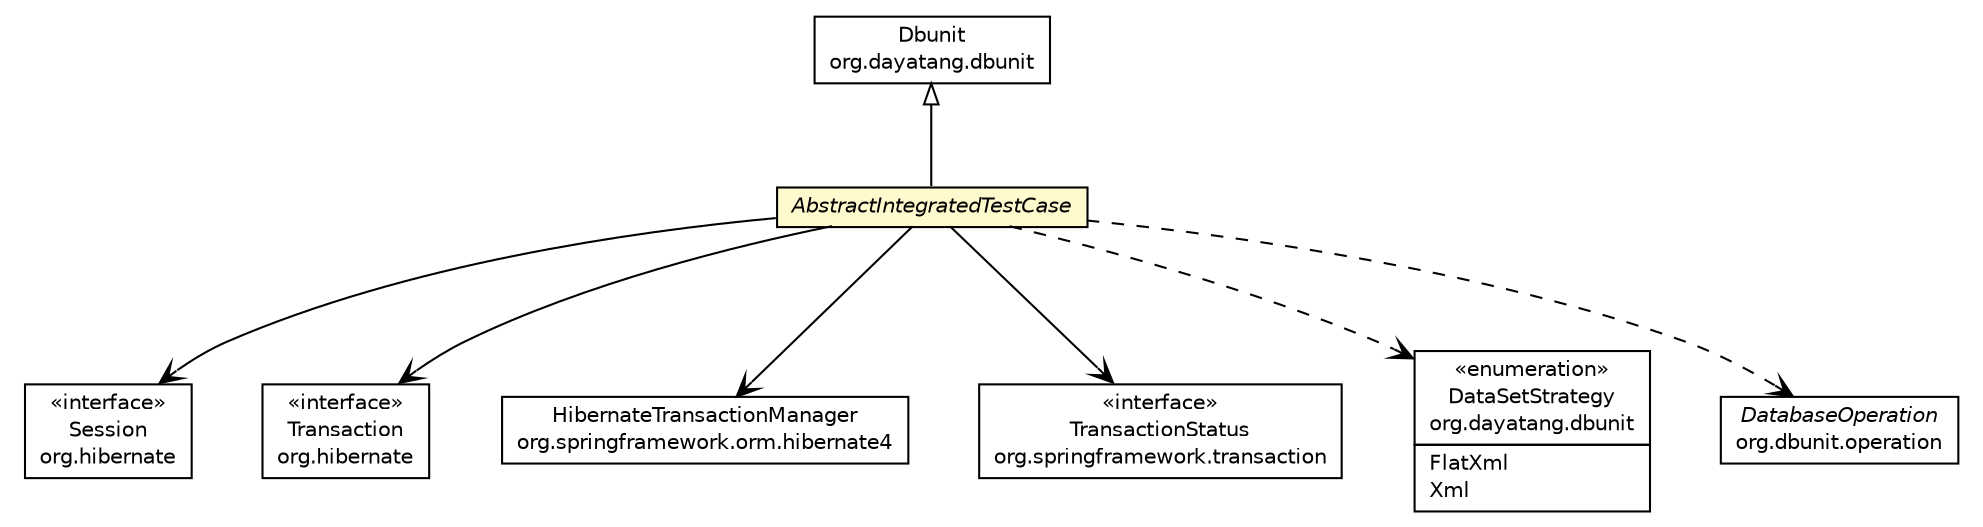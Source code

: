 #!/usr/local/bin/dot
#
# Class diagram 
# Generated by UMLGraph version R5_6_6-8-g8d7759 (http://www.umlgraph.org/)
#

digraph G {
	edge [fontname="Helvetica",fontsize=10,labelfontname="Helvetica",labelfontsize=10];
	node [fontname="Helvetica",fontsize=10,shape=plaintext];
	nodesep=0.25;
	ranksep=0.5;
	// org.dayatang.springtest.AbstractIntegratedTestCase
	c19 [label=<<table title="org.dayatang.springtest.AbstractIntegratedTestCase" border="0" cellborder="1" cellspacing="0" cellpadding="2" port="p" bgcolor="lemonChiffon" href="./AbstractIntegratedTestCase.html">
		<tr><td><table border="0" cellspacing="0" cellpadding="1">
<tr><td align="center" balign="center"><font face="Helvetica-Oblique"> AbstractIntegratedTestCase </font></td></tr>
		</table></td></tr>
		</table>>, URL="./AbstractIntegratedTestCase.html", fontname="Helvetica", fontcolor="black", fontsize=10.0];
	//org.dayatang.springtest.AbstractIntegratedTestCase extends org.dayatang.dbunit.Dbunit
	c22:p -> c19:p [dir=back,arrowtail=empty];
	// org.dayatang.springtest.AbstractIntegratedTestCase NAVASSOC org.hibernate.Session
	c19:p -> c30:p [taillabel="", label=" "headlabel="", fontname="Helvetica", fontcolor="black", fontsize=10.0, color="black", arrowhead=open];
	// org.dayatang.springtest.AbstractIntegratedTestCase NAVASSOC org.hibernate.Transaction
	c19:p -> c33:p [taillabel="", label=" "headlabel="", fontname="Helvetica", fontcolor="black", fontsize=10.0, color="black", arrowhead=open];
	// org.dayatang.springtest.AbstractIntegratedTestCase NAVASSOC org.springframework.orm.hibernate4.HibernateTransactionManager
	c19:p -> c46:p [taillabel="", label=" "headlabel="", fontname="Helvetica", fontcolor="black", fontsize=10.0, color="black", arrowhead=open];
	// org.dayatang.springtest.AbstractIntegratedTestCase NAVASSOC org.springframework.transaction.TransactionStatus
	c19:p -> c49:p [taillabel="", label=" "headlabel="", fontname="Helvetica", fontcolor="black", fontsize=10.0, color="black", arrowhead=open];
	// org.dayatang.springtest.AbstractIntegratedTestCase DEPEND org.dayatang.dbunit.DataSetStrategy
	c19:p -> c50:p [taillabel="", label=" "headlabel="", fontname="Helvetica", fontcolor="black", fontsize=10.0, color="black", arrowhead=open, style=dashed];
	// org.dayatang.springtest.AbstractIntegratedTestCase DEPEND org.dbunit.operation.DatabaseOperation
	c19:p -> c52:p [taillabel="", label=" "headlabel="", fontname="Helvetica", fontcolor="black", fontsize=10.0, color="black", arrowhead=open, style=dashed];
	// org.hibernate.Session
	c30 [label=<<table title="org.hibernate.Session" border="0" cellborder="1" cellspacing="0" cellpadding="2" port="p" href="http://java.sun.com/j2se/1.4.2/docs/api/org/hibernate/Session.html">
		<tr><td><table border="0" cellspacing="0" cellpadding="1">
<tr><td align="center" balign="center"> &#171;interface&#187; </td></tr>
<tr><td align="center" balign="center"> Session </td></tr>
<tr><td align="center" balign="center"> org.hibernate </td></tr>
		</table></td></tr>
		</table>>, URL="http://java.sun.com/j2se/1.4.2/docs/api/org/hibernate/Session.html", fontname="Helvetica", fontcolor="black", fontsize=10.0];
	// org.dbunit.operation.DatabaseOperation
	c52 [label=<<table title="org.dbunit.operation.DatabaseOperation" border="0" cellborder="1" cellspacing="0" cellpadding="2" port="p" href="http://java.sun.com/j2se/1.4.2/docs/api/org/dbunit/operation/DatabaseOperation.html">
		<tr><td><table border="0" cellspacing="0" cellpadding="1">
<tr><td align="center" balign="center"><font face="Helvetica-Oblique"> DatabaseOperation </font></td></tr>
<tr><td align="center" balign="center"> org.dbunit.operation </td></tr>
		</table></td></tr>
		</table>>, URL="http://java.sun.com/j2se/1.4.2/docs/api/org/dbunit/operation/DatabaseOperation.html", fontname="Helvetica", fontcolor="black", fontsize=10.0];
	// org.springframework.orm.hibernate4.HibernateTransactionManager
	c46 [label=<<table title="org.springframework.orm.hibernate4.HibernateTransactionManager" border="0" cellborder="1" cellspacing="0" cellpadding="2" port="p" href="http://java.sun.com/j2se/1.4.2/docs/api/org/springframework/orm/hibernate4/HibernateTransactionManager.html">
		<tr><td><table border="0" cellspacing="0" cellpadding="1">
<tr><td align="center" balign="center"> HibernateTransactionManager </td></tr>
<tr><td align="center" balign="center"> org.springframework.orm.hibernate4 </td></tr>
		</table></td></tr>
		</table>>, URL="http://java.sun.com/j2se/1.4.2/docs/api/org/springframework/orm/hibernate4/HibernateTransactionManager.html", fontname="Helvetica", fontcolor="black", fontsize=10.0];
	// org.hibernate.Transaction
	c33 [label=<<table title="org.hibernate.Transaction" border="0" cellborder="1" cellspacing="0" cellpadding="2" port="p" href="http://java.sun.com/j2se/1.4.2/docs/api/org/hibernate/Transaction.html">
		<tr><td><table border="0" cellspacing="0" cellpadding="1">
<tr><td align="center" balign="center"> &#171;interface&#187; </td></tr>
<tr><td align="center" balign="center"> Transaction </td></tr>
<tr><td align="center" balign="center"> org.hibernate </td></tr>
		</table></td></tr>
		</table>>, URL="http://java.sun.com/j2se/1.4.2/docs/api/org/hibernate/Transaction.html", fontname="Helvetica", fontcolor="black", fontsize=10.0];
	// org.springframework.transaction.TransactionStatus
	c49 [label=<<table title="org.springframework.transaction.TransactionStatus" border="0" cellborder="1" cellspacing="0" cellpadding="2" port="p" href="http://java.sun.com/j2se/1.4.2/docs/api/org/springframework/transaction/TransactionStatus.html">
		<tr><td><table border="0" cellspacing="0" cellpadding="1">
<tr><td align="center" balign="center"> &#171;interface&#187; </td></tr>
<tr><td align="center" balign="center"> TransactionStatus </td></tr>
<tr><td align="center" balign="center"> org.springframework.transaction </td></tr>
		</table></td></tr>
		</table>>, URL="http://java.sun.com/j2se/1.4.2/docs/api/org/springframework/transaction/TransactionStatus.html", fontname="Helvetica", fontcolor="black", fontsize=10.0];
	// org.dayatang.dbunit.Dbunit
	c22 [label=<<table title="org.dayatang.dbunit.Dbunit" border="0" cellborder="1" cellspacing="0" cellpadding="2" port="p" href="http://java.sun.com/j2se/1.4.2/docs/api/org/dayatang/dbunit/Dbunit.html">
		<tr><td><table border="0" cellspacing="0" cellpadding="1">
<tr><td align="center" balign="center"> Dbunit </td></tr>
<tr><td align="center" balign="center"> org.dayatang.dbunit </td></tr>
		</table></td></tr>
		</table>>, URL="http://java.sun.com/j2se/1.4.2/docs/api/org/dayatang/dbunit/Dbunit.html", fontname="Helvetica", fontcolor="black", fontsize=10.0];
	// org.dayatang.dbunit.DataSetStrategy
	c50 [label=<<table title="org.dayatang.dbunit.DataSetStrategy" border="0" cellborder="1" cellspacing="0" cellpadding="2" port="p" href="http://java.sun.com/j2se/1.4.2/docs/api/org/dayatang/dbunit/DataSetStrategy.html">
		<tr><td><table border="0" cellspacing="0" cellpadding="1">
<tr><td align="center" balign="center"> &#171;enumeration&#187; </td></tr>
<tr><td align="center" balign="center"> DataSetStrategy </td></tr>
<tr><td align="center" balign="center"> org.dayatang.dbunit </td></tr>
		</table></td></tr>
		<tr><td><table border="0" cellspacing="0" cellpadding="1">
<tr><td align="left" balign="left"> FlatXml </td></tr>
<tr><td align="left" balign="left"> Xml </td></tr>
		</table></td></tr>
		</table>>, URL="http://java.sun.com/j2se/1.4.2/docs/api/org/dayatang/dbunit/DataSetStrategy.html", fontname="Helvetica", fontcolor="black", fontsize=10.0];
}

